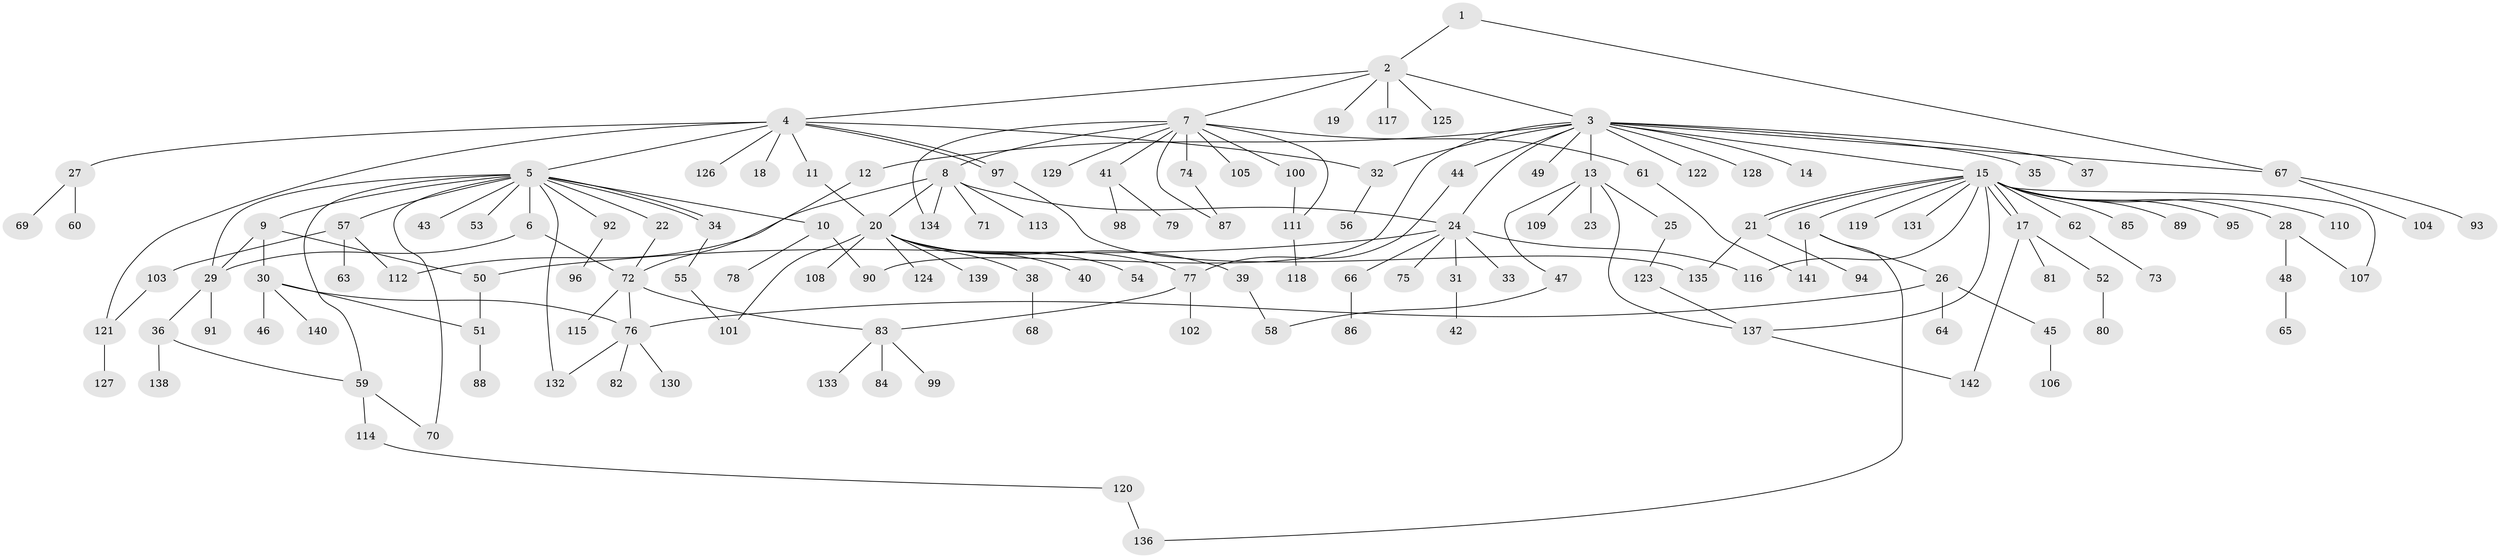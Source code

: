 // Generated by graph-tools (version 1.1) at 2025/01/03/09/25 03:01:39]
// undirected, 142 vertices, 178 edges
graph export_dot {
graph [start="1"]
  node [color=gray90,style=filled];
  1;
  2;
  3;
  4;
  5;
  6;
  7;
  8;
  9;
  10;
  11;
  12;
  13;
  14;
  15;
  16;
  17;
  18;
  19;
  20;
  21;
  22;
  23;
  24;
  25;
  26;
  27;
  28;
  29;
  30;
  31;
  32;
  33;
  34;
  35;
  36;
  37;
  38;
  39;
  40;
  41;
  42;
  43;
  44;
  45;
  46;
  47;
  48;
  49;
  50;
  51;
  52;
  53;
  54;
  55;
  56;
  57;
  58;
  59;
  60;
  61;
  62;
  63;
  64;
  65;
  66;
  67;
  68;
  69;
  70;
  71;
  72;
  73;
  74;
  75;
  76;
  77;
  78;
  79;
  80;
  81;
  82;
  83;
  84;
  85;
  86;
  87;
  88;
  89;
  90;
  91;
  92;
  93;
  94;
  95;
  96;
  97;
  98;
  99;
  100;
  101;
  102;
  103;
  104;
  105;
  106;
  107;
  108;
  109;
  110;
  111;
  112;
  113;
  114;
  115;
  116;
  117;
  118;
  119;
  120;
  121;
  122;
  123;
  124;
  125;
  126;
  127;
  128;
  129;
  130;
  131;
  132;
  133;
  134;
  135;
  136;
  137;
  138;
  139;
  140;
  141;
  142;
  1 -- 2;
  1 -- 67;
  2 -- 3;
  2 -- 4;
  2 -- 7;
  2 -- 19;
  2 -- 117;
  2 -- 125;
  3 -- 12;
  3 -- 13;
  3 -- 14;
  3 -- 15;
  3 -- 24;
  3 -- 32;
  3 -- 35;
  3 -- 37;
  3 -- 44;
  3 -- 49;
  3 -- 67;
  3 -- 90;
  3 -- 122;
  3 -- 128;
  4 -- 5;
  4 -- 11;
  4 -- 18;
  4 -- 27;
  4 -- 32;
  4 -- 97;
  4 -- 97;
  4 -- 121;
  4 -- 126;
  5 -- 6;
  5 -- 9;
  5 -- 10;
  5 -- 22;
  5 -- 29;
  5 -- 34;
  5 -- 34;
  5 -- 43;
  5 -- 53;
  5 -- 57;
  5 -- 59;
  5 -- 70;
  5 -- 92;
  5 -- 132;
  6 -- 29;
  6 -- 72;
  7 -- 8;
  7 -- 41;
  7 -- 61;
  7 -- 74;
  7 -- 87;
  7 -- 100;
  7 -- 105;
  7 -- 111;
  7 -- 129;
  7 -- 134;
  8 -- 20;
  8 -- 24;
  8 -- 71;
  8 -- 112;
  8 -- 113;
  8 -- 134;
  9 -- 29;
  9 -- 30;
  9 -- 50;
  10 -- 78;
  10 -- 90;
  11 -- 20;
  12 -- 72;
  13 -- 23;
  13 -- 25;
  13 -- 47;
  13 -- 109;
  13 -- 137;
  15 -- 16;
  15 -- 17;
  15 -- 17;
  15 -- 21;
  15 -- 21;
  15 -- 28;
  15 -- 62;
  15 -- 85;
  15 -- 89;
  15 -- 95;
  15 -- 107;
  15 -- 110;
  15 -- 116;
  15 -- 119;
  15 -- 131;
  15 -- 137;
  16 -- 26;
  16 -- 136;
  16 -- 141;
  17 -- 52;
  17 -- 81;
  17 -- 142;
  20 -- 38;
  20 -- 39;
  20 -- 40;
  20 -- 54;
  20 -- 77;
  20 -- 101;
  20 -- 108;
  20 -- 124;
  20 -- 139;
  21 -- 94;
  21 -- 135;
  22 -- 72;
  24 -- 31;
  24 -- 33;
  24 -- 50;
  24 -- 66;
  24 -- 75;
  24 -- 116;
  25 -- 123;
  26 -- 45;
  26 -- 64;
  26 -- 76;
  27 -- 60;
  27 -- 69;
  28 -- 48;
  28 -- 107;
  29 -- 36;
  29 -- 91;
  30 -- 46;
  30 -- 51;
  30 -- 76;
  30 -- 140;
  31 -- 42;
  32 -- 56;
  34 -- 55;
  36 -- 59;
  36 -- 138;
  38 -- 68;
  39 -- 58;
  41 -- 79;
  41 -- 98;
  44 -- 77;
  45 -- 106;
  47 -- 58;
  48 -- 65;
  50 -- 51;
  51 -- 88;
  52 -- 80;
  55 -- 101;
  57 -- 63;
  57 -- 103;
  57 -- 112;
  59 -- 70;
  59 -- 114;
  61 -- 141;
  62 -- 73;
  66 -- 86;
  67 -- 93;
  67 -- 104;
  72 -- 76;
  72 -- 83;
  72 -- 115;
  74 -- 87;
  76 -- 82;
  76 -- 130;
  76 -- 132;
  77 -- 83;
  77 -- 102;
  83 -- 84;
  83 -- 99;
  83 -- 133;
  92 -- 96;
  97 -- 135;
  100 -- 111;
  103 -- 121;
  111 -- 118;
  114 -- 120;
  120 -- 136;
  121 -- 127;
  123 -- 137;
  137 -- 142;
}
